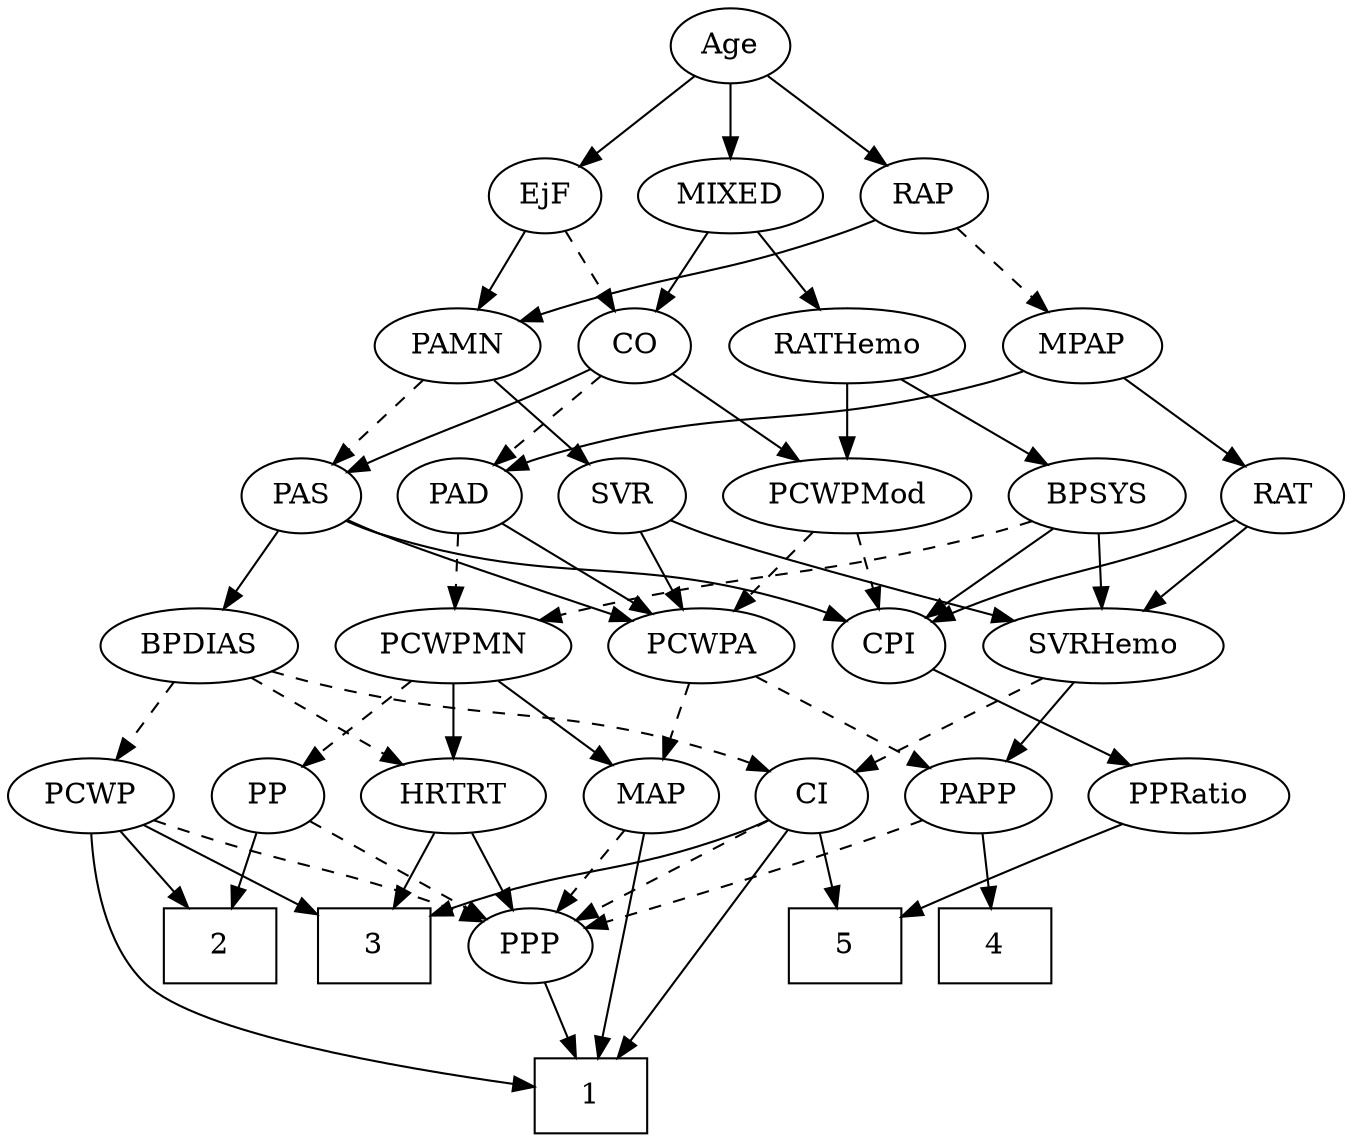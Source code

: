 strict digraph {
	graph [bb="0,0,570.19,540"];
	node [label="\N"];
	1	[height=0.5,
		pos="291.55,18",
		shape=box,
		width=0.75];
	2	[height=0.5,
		pos="264.55,90",
		shape=box,
		width=0.75];
	3	[height=0.5,
		pos="336.55,90",
		shape=box,
		width=0.75];
	4	[height=0.5,
		pos="110.55,90",
		shape=box,
		width=0.75];
	5	[height=0.5,
		pos="514.55,90",
		shape=box,
		width=0.75];
	Age	[height=0.5,
		pos="251.55,522",
		width=0.75];
	EjF	[height=0.5,
		pos="178.55,450",
		width=0.75];
	Age -> EjF	[pos="e,193.3,465.14 236.77,506.83 226.39,496.87 212.3,483.37 200.59,472.14",
		style=solid];
	RAP	[height=0.5,
		pos="251.55,450",
		width=0.77632];
	Age -> RAP	[pos="e,251.55,468.1 251.55,503.7 251.55,495.98 251.55,486.71 251.55,478.11",
		style=solid];
	MIXED	[height=0.5,
		pos="337.55,450",
		width=1.1193];
	Age -> MIXED	[pos="e,318.93,466.16 268.13,507.5 280.29,497.61 297.05,483.96 311.05,472.56",
		style=solid];
	CO	[height=0.5,
		pos="134.55,378",
		width=0.75];
	EjF -> CO	[pos="e,144.49,394.82 168.56,433.12 163.05,424.34 156.08,413.26 149.89,403.42",
		style=dashed];
	PAMN	[height=0.5,
		pos="215.55,378",
		width=1.011];
	EjF -> PAMN	[pos="e,206.76,395.63 187.13,432.76 191.55,424.4 197.04,414.02 202.01,404.61",
		style=solid];
	MPAP	[height=0.5,
		pos="304.55,378",
		width=0.97491];
	RAP -> MPAP	[pos="e,292.45,394.98 263.31,433.46 270.08,424.53 278.72,413.11 286.35,403.04",
		style=dashed];
	RAP -> PAMN	[pos="e,224.1,395.63 243.2,432.76 238.9,424.4 233.56,414.02 228.72,404.61",
		style=solid];
	MIXED -> CO	[pos="e,155.65,389.59 307.03,438.21 300.92,436.11 294.54,433.95 288.55,432 236.41,415.01 221.69,415.76 170.55,396 168.71,395.29 166.84,\
394.53 164.95,393.73",
		style=solid];
	RATHemo	[height=0.5,
		pos="406.55,378",
		width=1.3721];
	MIXED -> RATHemo	[pos="e,390.47,395.31 353.2,433.12 362.08,424.12 373.35,412.68 383.24,402.65",
		style=solid];
	PAD	[height=0.5,
		pos="60.547,306",
		width=0.79437];
	MPAP -> PAD	[pos="e,82.352,317.66 277.78,365.92 272.14,363.8 266.19,361.71 260.55,360 189.95,338.65 168.57,347.18 98.547,324 96.29,323.25 93.984,322.42 \
91.681,321.53",
		style=solid];
	RAT	[height=0.5,
		pos="496.55,306",
		width=0.75827];
	MPAP -> RAT	[pos="e,475.43,317.53 331.45,366.32 337.08,364.17 342.99,361.97 348.55,360 397.84,342.57 411.92,343.2 460.55,324 462.38,323.28 464.25,\
322.5 466.13,321.7",
		style=solid];
	BPSYS	[height=0.5,
		pos="413.55,306",
		width=1.0471];
	CPI	[height=0.5,
		pos="384.55,234",
		width=0.75];
	BPSYS -> CPI	[pos="e,391.5,251.79 406.53,288.05 403.18,279.97 399.1,270.12 395.36,261.11",
		style=solid];
	PCWPMN	[height=0.5,
		pos="187.55,234",
		width=1.3902];
	BPSYS -> PCWPMN	[pos="e,225.33,245.9 384.81,294.3 378.8,292.15 372.48,289.95 366.55,288 342.14,279.98 279.33,261.57 235.04,248.72",
		style=dashed];
	SVRHemo	[height=0.5,
		pos="479.55,234",
		width=1.3902];
	BPSYS -> SVRHemo	[pos="e,464.17,251.31 428.52,289.12 437.01,280.12 447.79,268.68 457.25,258.65",
		style=solid];
	PCWPA	[height=0.5,
		pos="77.547,234",
		width=1.1555];
	PAD -> PCWPA	[pos="e,73.352,252.28 64.663,288.05 66.555,280.26 68.848,270.82 70.971,262.08",
		style=solid];
	PAD -> PCWPMN	[pos="e,161.26,249.49 81.519,293.44 100.71,282.86 129.51,266.99 152.24,254.46",
		style=dashed];
	CO -> PAD	[pos="e,75.754,321.38 119.57,362.83 109.11,352.94 94.953,339.55 83.127,328.36",
		style=dashed];
	PAS	[height=0.5,
		pos="134.55,306",
		width=0.75];
	CO -> PAS	[pos="e,134.55,324.1 134.55,359.7 134.55,351.98 134.55,342.71 134.55,334.11",
		style=solid];
	PCWPMod	[height=0.5,
		pos="231.55,306",
		width=1.4443];
	CO -> PCWPMod	[pos="e,210.14,322.45 152.34,364.16 166.22,354.14 185.8,340.02 202.02,328.31",
		style=solid];
	PAS -> CPI	[pos="e,363.96,245.76 155.14,294.24 160.09,291.94 165.43,289.7 170.55,288 247.15,262.58 271.94,277.42 348.55,252 350.47,251.36 352.42,\
250.65 354.37,249.89",
		style=solid];
	PAS -> PCWPA	[pos="e,90.685,251.13 122.18,289.81 114.84,280.8 105.38,269.18 97.053,258.95",
		style=solid];
	BPDIAS	[height=0.5,
		pos="297.55,234",
		width=1.1735];
	PAS -> BPDIAS	[pos="e,267.87,246.93 155.79,294.77 160.62,292.5 165.75,290.13 170.55,288 199.75,275.02 233.1,261.14 258.3,250.84",
		style=solid];
	PAMN -> PAS	[pos="e,150.44,320.74 197.97,361.81 186.37,351.78 171.02,338.52 158.33,327.55",
		style=dashed];
	SVR	[height=0.5,
		pos="329.55,306",
		width=0.77632];
	PAMN -> SVR	[pos="e,309.92,319.05 237.53,363.5 255.71,352.34 281.64,336.41 301.35,324.31",
		style=solid];
	RATHemo -> BPSYS	[pos="e,411.84,324.1 408.28,359.7 409.05,351.98 409.98,342.71 410.84,334.11",
		style=solid];
	RATHemo -> PCWPMod	[pos="e,264.33,320.11 374.45,364.16 346.22,352.87 304.93,336.35 273.99,323.98",
		style=solid];
	PPRatio	[height=0.5,
		pos="530.55,162",
		width=1.1013];
	CPI -> PPRatio	[pos="e,504.35,175.56 405.78,222.82 429.23,211.58 467.36,193.3 495.3,179.9",
		style=solid];
	RAT -> CPI	[pos="e,403.55,246.88 477.29,292.97 459.31,281.73 432.29,264.84 412.04,252.18",
		style=solid];
	RAT -> SVRHemo	[pos="e,483.74,252.28 492.43,288.05 490.54,280.26 488.25,270.82 486.12,262.08",
		style=solid];
	SVR -> PCWPA	[pos="e,108.67,245.96 307.95,294.14 302.97,291.9 297.64,289.71 292.55,288 221.79,264.29 200.49,271.83 128.55,252 125.21,251.08 121.76,\
250.07 118.32,249.01",
		style=solid];
	SVR -> SVRHemo	[pos="e,450.09,248.75 351.68,294.67 375.11,283.74 412.54,266.27 440.87,253.05",
		style=solid];
	PCWPMod -> CPI	[pos="e,363.25,245.12 262.4,291.18 286.03,280.57 319.4,265.48 348.55,252 350.34,251.17 352.17,250.32 354.02,249.46",
		style=dashed];
	PCWPMod -> PCWPA	[pos="e,105.07,247.51 201.12,291.17 176.22,279.85 140.9,263.8 114.4,251.75",
		style=dashed];
	MAP	[height=0.5,
		pos="30.547,162",
		width=0.84854];
	PCWPA -> MAP	[pos="e,41.282,178.99 66.409,216.41 60.59,207.74 53.356,196.97 46.914,187.38",
		style=dashed];
	PAPP	[height=0.5,
		pos="110.55,162",
		width=0.88464];
	PCWPA -> PAPP	[pos="e,102.63,179.79 85.536,216.05 89.346,207.97 93.99,198.12 98.237,189.11",
		style=dashed];
	PCWPMN -> MAP	[pos="e,54.073,173.49 157.28,219.5 130.33,207.49 91.019,189.96 63.339,177.62",
		style=solid];
	PP	[height=0.5,
		pos="187.55,162",
		width=0.75];
	PCWPMN -> PP	[pos="e,187.55,180.1 187.55,215.7 187.55,207.98 187.55,198.71 187.55,190.11",
		style=dashed];
	HRTRT	[height=0.5,
		pos="272.55,162",
		width=1.1013];
	PCWPMN -> HRTRT	[pos="e,254.21,178.1 206.84,217.12 218.49,207.52 233.5,195.16 246.23,184.67",
		style=solid];
	CI	[height=0.5,
		pos="445.55,162",
		width=0.75];
	SVRHemo -> CI	[pos="e,453.47,179.31 471.32,216.05 467.29,207.77 462.36,197.62 457.9,188.42",
		style=dashed];
	SVRHemo -> PAPP	[pos="e,134.47,174.14 442.93,221.54 435.57,219.5 427.85,217.53 420.55,216 302.5,191.23 268.02,211.36 151.55,180 149.07,179.33 146.55,178.55 \
144.03,177.7",
		style=solid];
	PCWP	[height=0.5,
		pos="365.55,162",
		width=0.97491];
	BPDIAS -> PCWP	[pos="e,350.65,178.34 312.98,217.12 321.97,207.86 333.46,196.03 343.41,185.79",
		style=dashed];
	BPDIAS -> CI	[pos="e,423.86,173.26 324.69,220.16 350.11,208.14 388.06,190.19 414.63,177.62",
		style=dashed];
	BPDIAS -> HRTRT	[pos="e,278.72,180.28 291.5,216.05 288.68,208.18 285.27,198.62 282.12,189.79",
		style=dashed];
	MAP -> 1	[pos="e,264.37,18.603 34.366,143.82 39.782,123.56 51.682,90.325 74.547,72 126.88,30.062 207.52,20.598 254.35,18.872",
		style=solid];
	PPP	[height=0.5,
		pos="192.55,90",
		width=0.75];
	MAP -> PPP	[pos="e,170.31,100.55 54.465,150.56 59.448,148.38 64.668,146.11 69.547,144 100.62,130.53 136.16,115.23 161.02,104.54",
		style=dashed];
	PP -> 2	[pos="e,245.72,108.11 203.13,146.83 213.13,137.75 226.37,125.71 237.99,115.14",
		style=solid];
	PP -> PPP	[pos="e,191.33,108.1 188.78,143.7 189.33,135.98 190,126.71 190.61,118.11",
		style=dashed];
	PPP -> 1	[pos="e,267.16,36.242 210.71,76.161 224.08,66.703 242.64,53.578 258.61,42.289",
		style=solid];
	PPRatio -> 5	[pos="e,518.5,108.28 526.67,144.05 524.89,136.26 522.74,126.82 520.74,118.08",
		style=solid];
	PCWP -> 1	[pos="e,318.68,28.682 372.07,144.13 378.21,125.33 384.78,94.632 372.55,72 362.97,54.289 344.62,41.547 327.8,33.002",
		style=solid];
	PCWP -> 2	[pos="e,289.1,108.02 345.59,147.17 331.91,137.69 313.45,124.89 297.59,113.9",
		style=solid];
	PCWP -> 3	[pos="e,343.7,108.28 358.53,144.05 355.26,136.18 351.3,126.62 347.65,117.79",
		style=solid];
	PCWP -> PPP	[pos="e,213.75,101.32 338.16,150.42 298.56,135.12 229.88,108.57 228.55,108 226.74,107.22 224.88,106.41 223.02,105.58",
		style=dashed];
	CI -> 1	[pos="e,318.86,29.257 438.34,144.46 429.26,125.12 412.07,93.086 389.55,72 371.83,55.414 347.94,42.354 328.18,33.349",
		style=solid];
	CI -> 3	[pos="e,363.07,108.03 426.56,148.81 411.46,139.11 389.93,125.28 371.71,113.58",
		style=solid];
	CI -> 5	[pos="e,497.59,108.2 459.84,146.5 468.67,137.54 480.23,125.81 490.45,115.45",
		style=solid];
	CI -> PPP	[pos="e,213.13,101.78 424.96,150.22 420.01,147.93 414.67,145.69 409.55,144 331.66,118.3 306.44,133.7 228.55,108 226.63,107.37 224.68,106.66 \
222.73,105.89",
		style=dashed];
	PAPP -> 4	[pos="e,110.55,108.1 110.55,143.7 110.55,135.98 110.55,126.71 110.55,118.11",
		style=solid];
	PAPP -> PPP	[pos="e,176.42,104.77 127.54,146.5 139.43,136.35 155.47,122.65 168.65,111.4",
		style=dashed];
	HRTRT -> 3	[pos="e,320.74,108.29 287.07,145.12 294.99,136.46 304.96,125.55 313.87,115.8",
		style=solid];
	HRTRT -> PPP	[pos="e,208.25,104.74 255.19,145.81 243.73,135.78 228.57,122.52 216.04,111.55",
		style=solid];
}

